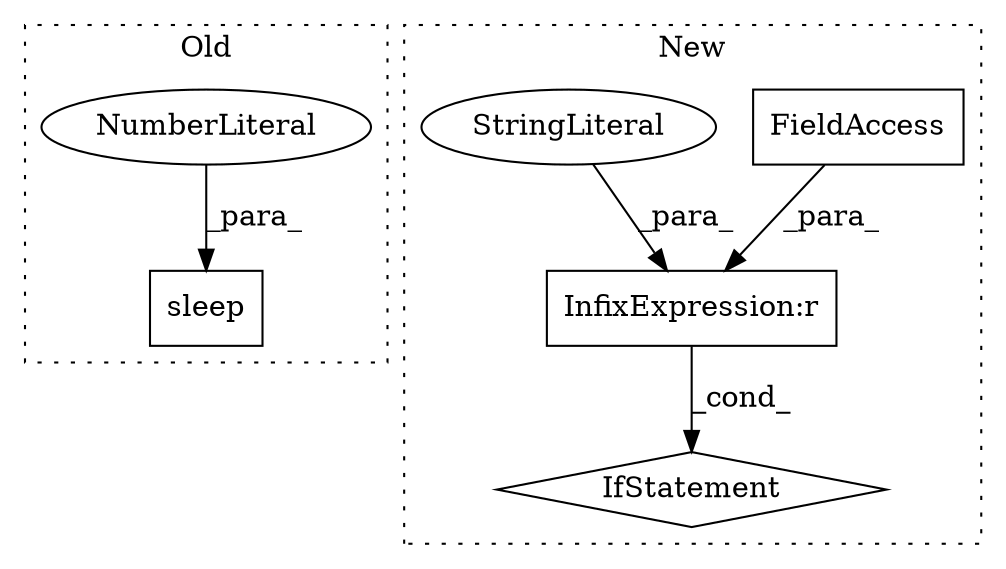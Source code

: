 digraph G {
subgraph cluster0 {
1 [label="sleep" a="32" s="2789,2796" l="6,1" shape="box"];
3 [label="NumberLiteral" a="34" s="2795" l="1" shape="ellipse"];
label = "Old";
style="dotted";
}
subgraph cluster1 {
2 [label="IfStatement" a="25" s="3001,3027" l="4,2" shape="diamond"];
4 [label="InfixExpression:r" a="27" s="3013" l="4" shape="box"];
5 [label="FieldAccess" a="22" s="3005" l="8" shape="box"];
6 [label="StringLiteral" a="45" s="3017" l="10" shape="ellipse"];
label = "New";
style="dotted";
}
3 -> 1 [label="_para_"];
4 -> 2 [label="_cond_"];
5 -> 4 [label="_para_"];
6 -> 4 [label="_para_"];
}